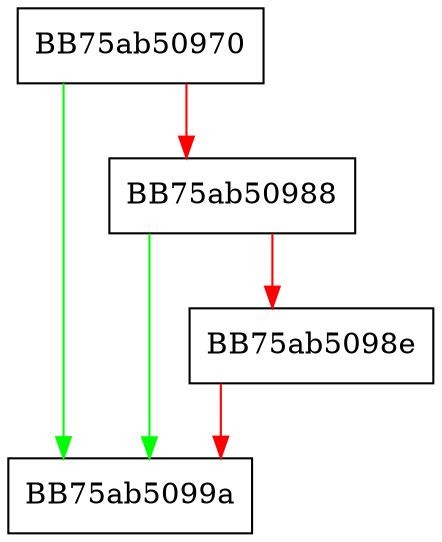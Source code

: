 digraph last_valueInvFunc {
  node [shape="box"];
  graph [splines=ortho];
  BB75ab50970 -> BB75ab5099a [color="green"];
  BB75ab50970 -> BB75ab50988 [color="red"];
  BB75ab50988 -> BB75ab5099a [color="green"];
  BB75ab50988 -> BB75ab5098e [color="red"];
  BB75ab5098e -> BB75ab5099a [color="red"];
}